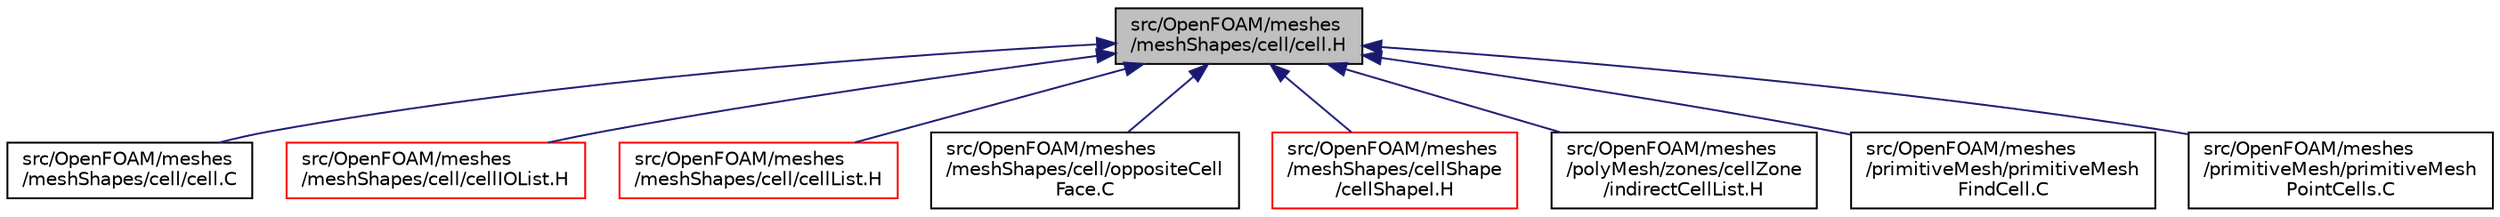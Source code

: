 digraph "src/OpenFOAM/meshes/meshShapes/cell/cell.H"
{
  bgcolor="transparent";
  edge [fontname="Helvetica",fontsize="10",labelfontname="Helvetica",labelfontsize="10"];
  node [fontname="Helvetica",fontsize="10",shape=record];
  Node1 [label="src/OpenFOAM/meshes\l/meshShapes/cell/cell.H",height=0.2,width=0.4,color="black", fillcolor="grey75", style="filled", fontcolor="black"];
  Node1 -> Node2 [dir="back",color="midnightblue",fontsize="10",style="solid",fontname="Helvetica"];
  Node2 [label="src/OpenFOAM/meshes\l/meshShapes/cell/cell.C",height=0.2,width=0.4,color="black",URL="$a08506.html"];
  Node1 -> Node3 [dir="back",color="midnightblue",fontsize="10",style="solid",fontname="Helvetica"];
  Node3 [label="src/OpenFOAM/meshes\l/meshShapes/cell/cellIOList.H",height=0.2,width=0.4,color="red",URL="$a08510.html"];
  Node1 -> Node4 [dir="back",color="midnightblue",fontsize="10",style="solid",fontname="Helvetica"];
  Node4 [label="src/OpenFOAM/meshes\l/meshShapes/cell/cellList.H",height=0.2,width=0.4,color="red",URL="$a08511.html"];
  Node1 -> Node5 [dir="back",color="midnightblue",fontsize="10",style="solid",fontname="Helvetica"];
  Node5 [label="src/OpenFOAM/meshes\l/meshShapes/cell/oppositeCell\lFace.C",height=0.2,width=0.4,color="black",URL="$a08512.html",tooltip="Given the cell and a face label, return the opposite face label and the face oriented in the same sen..."];
  Node1 -> Node6 [dir="back",color="midnightblue",fontsize="10",style="solid",fontname="Helvetica"];
  Node6 [label="src/OpenFOAM/meshes\l/meshShapes/cellShape\l/cellShapeI.H",height=0.2,width=0.4,color="red",URL="$a08541.html"];
  Node1 -> Node7 [dir="back",color="midnightblue",fontsize="10",style="solid",fontname="Helvetica"];
  Node7 [label="src/OpenFOAM/meshes\l/polyMesh/zones/cellZone\l/indirectCellList.H",height=0.2,width=0.4,color="black",URL="$a08708.html"];
  Node1 -> Node8 [dir="back",color="midnightblue",fontsize="10",style="solid",fontname="Helvetica"];
  Node8 [label="src/OpenFOAM/meshes\l/primitiveMesh/primitiveMesh\lFindCell.C",height=0.2,width=0.4,color="black",URL="$a08758.html"];
  Node1 -> Node9 [dir="back",color="midnightblue",fontsize="10",style="solid",fontname="Helvetica"];
  Node9 [label="src/OpenFOAM/meshes\l/primitiveMesh/primitiveMesh\lPointCells.C",height=0.2,width=0.4,color="black",URL="$a08760.html"];
}
